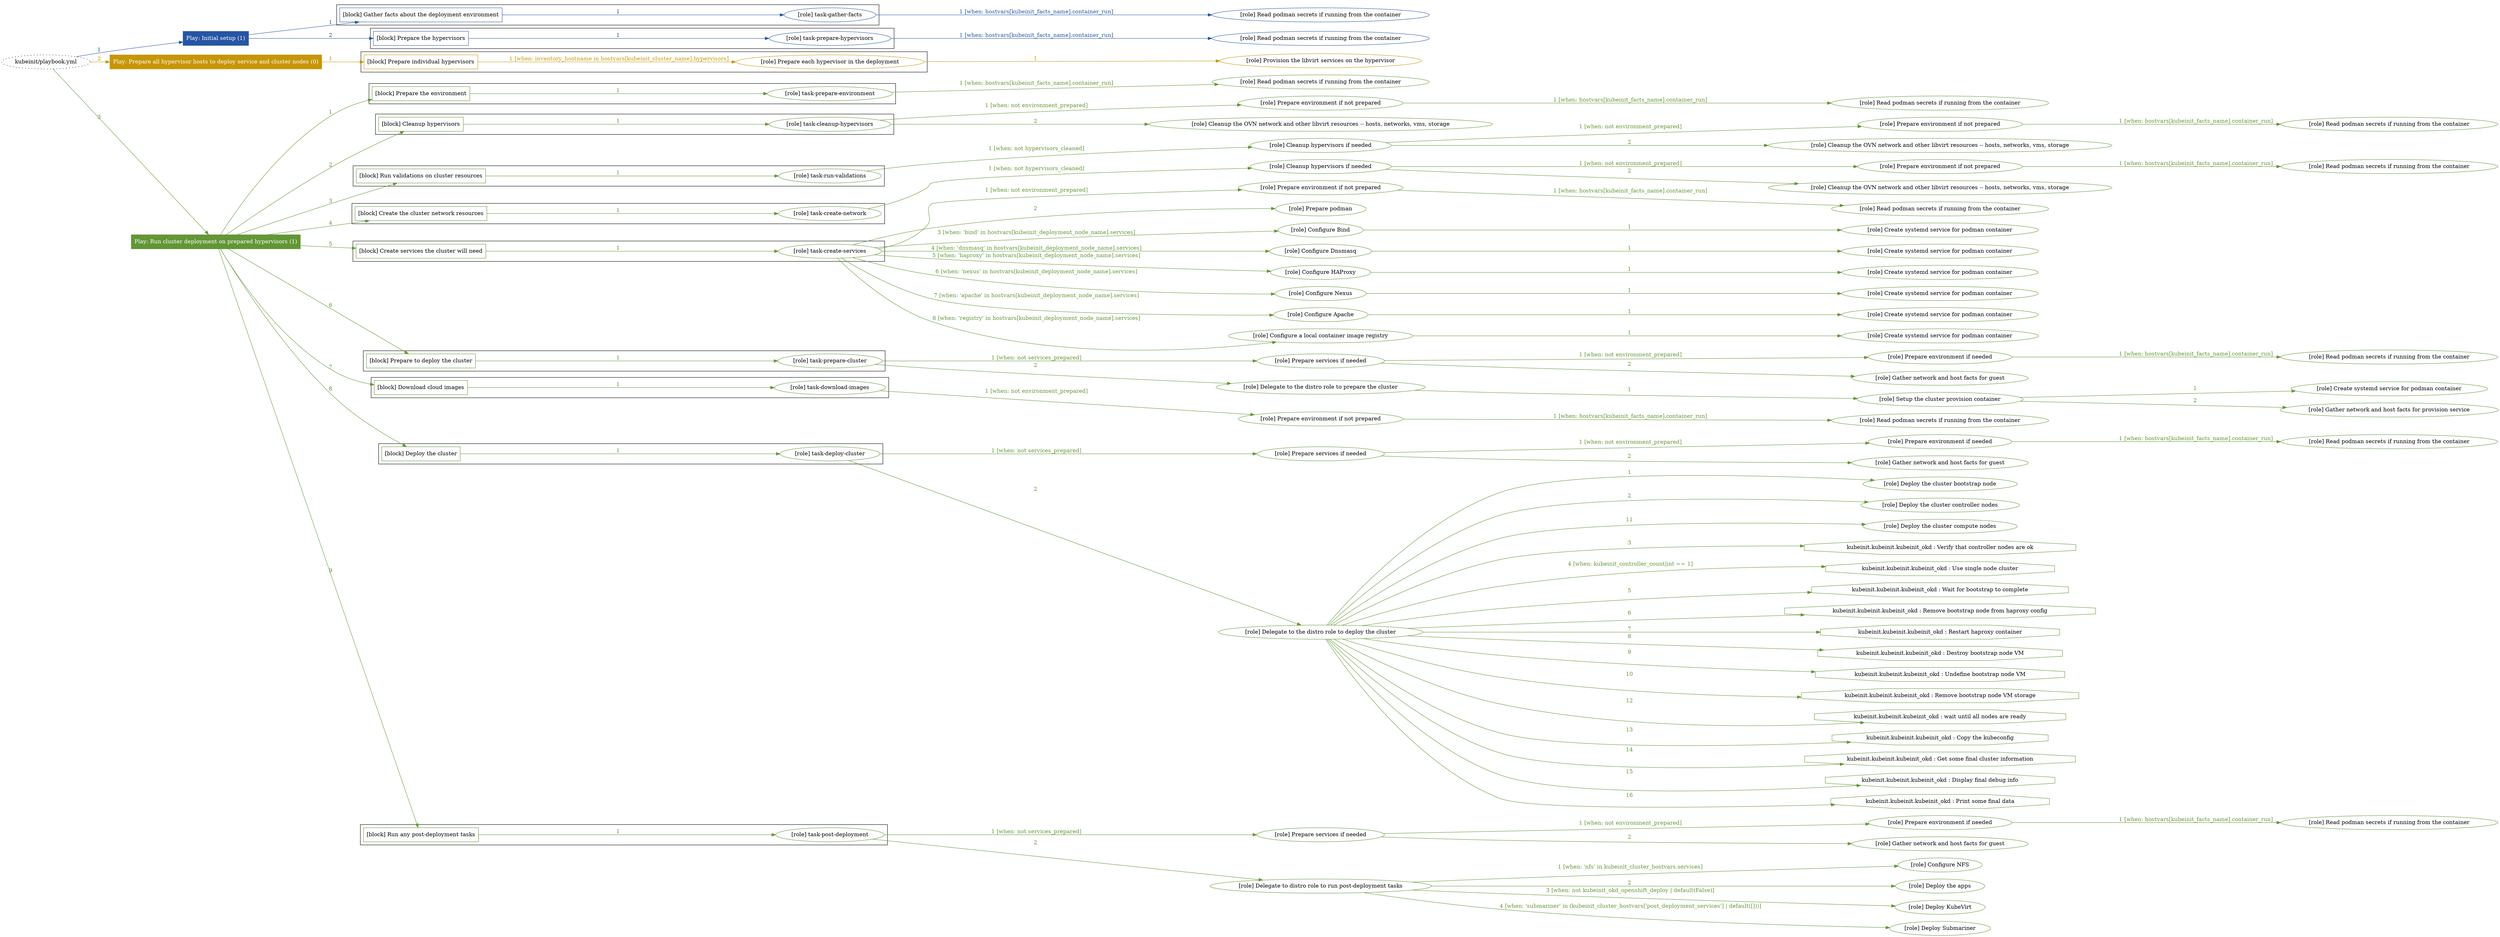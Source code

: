 digraph {
	graph [concentrate=true ordering=in rankdir=LR ratio=fill]
	edge [esep=5 sep=10]
	"kubeinit/playbook.yml" [id=root_node style=dotted]
	play_ddb8be1f [label="Play: Initial setup (1)" color="#2755a5" fontcolor="#ffffff" id=play_ddb8be1f shape=box style=filled tooltip=localhost]
	"kubeinit/playbook.yml" -> play_ddb8be1f [label="1 " color="#2755a5" fontcolor="#2755a5" id=edge_fea404cc labeltooltip="1 " tooltip="1 "]
	subgraph "Read podman secrets if running from the container" {
		role_553d82f7 [label="[role] Read podman secrets if running from the container" color="#2755a5" id=role_553d82f7 tooltip="Read podman secrets if running from the container"]
	}
	subgraph "task-gather-facts" {
		role_582f95cc [label="[role] task-gather-facts" color="#2755a5" id=role_582f95cc tooltip="task-gather-facts"]
		role_582f95cc -> role_553d82f7 [label="1 [when: hostvars[kubeinit_facts_name].container_run]" color="#2755a5" fontcolor="#2755a5" id=edge_91bc0bfe labeltooltip="1 [when: hostvars[kubeinit_facts_name].container_run]" tooltip="1 [when: hostvars[kubeinit_facts_name].container_run]"]
	}
	subgraph "Read podman secrets if running from the container" {
		role_ea0ee599 [label="[role] Read podman secrets if running from the container" color="#2755a5" id=role_ea0ee599 tooltip="Read podman secrets if running from the container"]
	}
	subgraph "task-prepare-hypervisors" {
		role_09a8fbe0 [label="[role] task-prepare-hypervisors" color="#2755a5" id=role_09a8fbe0 tooltip="task-prepare-hypervisors"]
		role_09a8fbe0 -> role_ea0ee599 [label="1 [when: hostvars[kubeinit_facts_name].container_run]" color="#2755a5" fontcolor="#2755a5" id=edge_d4698743 labeltooltip="1 [when: hostvars[kubeinit_facts_name].container_run]" tooltip="1 [when: hostvars[kubeinit_facts_name].container_run]"]
	}
	subgraph "Play: Initial setup (1)" {
		play_ddb8be1f -> block_5f5b8f95 [label=1 color="#2755a5" fontcolor="#2755a5" id=edge_3b910144 labeltooltip=1 tooltip=1]
		subgraph cluster_block_5f5b8f95 {
			block_5f5b8f95 [label="[block] Gather facts about the deployment environment" color="#2755a5" id=block_5f5b8f95 labeltooltip="Gather facts about the deployment environment" shape=box tooltip="Gather facts about the deployment environment"]
			block_5f5b8f95 -> role_582f95cc [label="1 " color="#2755a5" fontcolor="#2755a5" id=edge_59943a32 labeltooltip="1 " tooltip="1 "]
		}
		play_ddb8be1f -> block_43934f6a [label=2 color="#2755a5" fontcolor="#2755a5" id=edge_ffc8d86c labeltooltip=2 tooltip=2]
		subgraph cluster_block_43934f6a {
			block_43934f6a [label="[block] Prepare the hypervisors" color="#2755a5" id=block_43934f6a labeltooltip="Prepare the hypervisors" shape=box tooltip="Prepare the hypervisors"]
			block_43934f6a -> role_09a8fbe0 [label="1 " color="#2755a5" fontcolor="#2755a5" id=edge_653b1e70 labeltooltip="1 " tooltip="1 "]
		}
	}
	play_d0752df3 [label="Play: Prepare all hypervisor hosts to deploy service and cluster nodes (0)" color="#c69606" fontcolor="#ffffff" id=play_d0752df3 shape=box style=filled tooltip="Play: Prepare all hypervisor hosts to deploy service and cluster nodes (0)"]
	"kubeinit/playbook.yml" -> play_d0752df3 [label="2 " color="#c69606" fontcolor="#c69606" id=edge_05d0206f labeltooltip="2 " tooltip="2 "]
	subgraph "Provision the libvirt services on the hypervisor" {
		role_4933644e [label="[role] Provision the libvirt services on the hypervisor" color="#c69606" id=role_4933644e tooltip="Provision the libvirt services on the hypervisor"]
	}
	subgraph "Prepare each hypervisor in the deployment" {
		role_6b7134c5 [label="[role] Prepare each hypervisor in the deployment" color="#c69606" id=role_6b7134c5 tooltip="Prepare each hypervisor in the deployment"]
		role_6b7134c5 -> role_4933644e [label="1 " color="#c69606" fontcolor="#c69606" id=edge_8c61b9d5 labeltooltip="1 " tooltip="1 "]
	}
	subgraph "Play: Prepare all hypervisor hosts to deploy service and cluster nodes (0)" {
		play_d0752df3 -> block_77eb27ee [label=1 color="#c69606" fontcolor="#c69606" id=edge_07cfb653 labeltooltip=1 tooltip=1]
		subgraph cluster_block_77eb27ee {
			block_77eb27ee [label="[block] Prepare individual hypervisors" color="#c69606" id=block_77eb27ee labeltooltip="Prepare individual hypervisors" shape=box tooltip="Prepare individual hypervisors"]
			block_77eb27ee -> role_6b7134c5 [label="1 [when: inventory_hostname in hostvars[kubeinit_cluster_name].hypervisors]" color="#c69606" fontcolor="#c69606" id=edge_eef058aa labeltooltip="1 [when: inventory_hostname in hostvars[kubeinit_cluster_name].hypervisors]" tooltip="1 [when: inventory_hostname in hostvars[kubeinit_cluster_name].hypervisors]"]
		}
	}
	play_1b045eb1 [label="Play: Run cluster deployment on prepared hypervisors (1)" color="#629636" fontcolor="#ffffff" id=play_1b045eb1 shape=box style=filled tooltip=localhost]
	"kubeinit/playbook.yml" -> play_1b045eb1 [label="3 " color="#629636" fontcolor="#629636" id=edge_60e1d016 labeltooltip="3 " tooltip="3 "]
	subgraph "Read podman secrets if running from the container" {
		role_3d8c3f20 [label="[role] Read podman secrets if running from the container" color="#629636" id=role_3d8c3f20 tooltip="Read podman secrets if running from the container"]
	}
	subgraph "task-prepare-environment" {
		role_6d769688 [label="[role] task-prepare-environment" color="#629636" id=role_6d769688 tooltip="task-prepare-environment"]
		role_6d769688 -> role_3d8c3f20 [label="1 [when: hostvars[kubeinit_facts_name].container_run]" color="#629636" fontcolor="#629636" id=edge_697674db labeltooltip="1 [when: hostvars[kubeinit_facts_name].container_run]" tooltip="1 [when: hostvars[kubeinit_facts_name].container_run]"]
	}
	subgraph "Read podman secrets if running from the container" {
		role_b801c255 [label="[role] Read podman secrets if running from the container" color="#629636" id=role_b801c255 tooltip="Read podman secrets if running from the container"]
	}
	subgraph "Prepare environment if not prepared" {
		role_ba4ac249 [label="[role] Prepare environment if not prepared" color="#629636" id=role_ba4ac249 tooltip="Prepare environment if not prepared"]
		role_ba4ac249 -> role_b801c255 [label="1 [when: hostvars[kubeinit_facts_name].container_run]" color="#629636" fontcolor="#629636" id=edge_2f6a8298 labeltooltip="1 [when: hostvars[kubeinit_facts_name].container_run]" tooltip="1 [when: hostvars[kubeinit_facts_name].container_run]"]
	}
	subgraph "Cleanup the OVN network and other libvirt resources -- hosts, networks, vms, storage" {
		role_2861909d [label="[role] Cleanup the OVN network and other libvirt resources -- hosts, networks, vms, storage" color="#629636" id=role_2861909d tooltip="Cleanup the OVN network and other libvirt resources -- hosts, networks, vms, storage"]
	}
	subgraph "task-cleanup-hypervisors" {
		role_8b97c857 [label="[role] task-cleanup-hypervisors" color="#629636" id=role_8b97c857 tooltip="task-cleanup-hypervisors"]
		role_8b97c857 -> role_ba4ac249 [label="1 [when: not environment_prepared]" color="#629636" fontcolor="#629636" id=edge_d4677b97 labeltooltip="1 [when: not environment_prepared]" tooltip="1 [when: not environment_prepared]"]
		role_8b97c857 -> role_2861909d [label="2 " color="#629636" fontcolor="#629636" id=edge_c60a485c labeltooltip="2 " tooltip="2 "]
	}
	subgraph "Read podman secrets if running from the container" {
		role_d1b270ef [label="[role] Read podman secrets if running from the container" color="#629636" id=role_d1b270ef tooltip="Read podman secrets if running from the container"]
	}
	subgraph "Prepare environment if not prepared" {
		role_7bc3a910 [label="[role] Prepare environment if not prepared" color="#629636" id=role_7bc3a910 tooltip="Prepare environment if not prepared"]
		role_7bc3a910 -> role_d1b270ef [label="1 [when: hostvars[kubeinit_facts_name].container_run]" color="#629636" fontcolor="#629636" id=edge_e40dd8ee labeltooltip="1 [when: hostvars[kubeinit_facts_name].container_run]" tooltip="1 [when: hostvars[kubeinit_facts_name].container_run]"]
	}
	subgraph "Cleanup the OVN network and other libvirt resources -- hosts, networks, vms, storage" {
		role_0123546c [label="[role] Cleanup the OVN network and other libvirt resources -- hosts, networks, vms, storage" color="#629636" id=role_0123546c tooltip="Cleanup the OVN network and other libvirt resources -- hosts, networks, vms, storage"]
	}
	subgraph "Cleanup hypervisors if needed" {
		role_4c4415d1 [label="[role] Cleanup hypervisors if needed" color="#629636" id=role_4c4415d1 tooltip="Cleanup hypervisors if needed"]
		role_4c4415d1 -> role_7bc3a910 [label="1 [when: not environment_prepared]" color="#629636" fontcolor="#629636" id=edge_038fe8b4 labeltooltip="1 [when: not environment_prepared]" tooltip="1 [when: not environment_prepared]"]
		role_4c4415d1 -> role_0123546c [label="2 " color="#629636" fontcolor="#629636" id=edge_2b26ce04 labeltooltip="2 " tooltip="2 "]
	}
	subgraph "task-run-validations" {
		role_02851c6e [label="[role] task-run-validations" color="#629636" id=role_02851c6e tooltip="task-run-validations"]
		role_02851c6e -> role_4c4415d1 [label="1 [when: not hypervisors_cleaned]" color="#629636" fontcolor="#629636" id=edge_f1572d2f labeltooltip="1 [when: not hypervisors_cleaned]" tooltip="1 [when: not hypervisors_cleaned]"]
	}
	subgraph "Read podman secrets if running from the container" {
		role_05a331d7 [label="[role] Read podman secrets if running from the container" color="#629636" id=role_05a331d7 tooltip="Read podman secrets if running from the container"]
	}
	subgraph "Prepare environment if not prepared" {
		role_c1ac9c98 [label="[role] Prepare environment if not prepared" color="#629636" id=role_c1ac9c98 tooltip="Prepare environment if not prepared"]
		role_c1ac9c98 -> role_05a331d7 [label="1 [when: hostvars[kubeinit_facts_name].container_run]" color="#629636" fontcolor="#629636" id=edge_11373347 labeltooltip="1 [when: hostvars[kubeinit_facts_name].container_run]" tooltip="1 [when: hostvars[kubeinit_facts_name].container_run]"]
	}
	subgraph "Cleanup the OVN network and other libvirt resources -- hosts, networks, vms, storage" {
		role_e009f896 [label="[role] Cleanup the OVN network and other libvirt resources -- hosts, networks, vms, storage" color="#629636" id=role_e009f896 tooltip="Cleanup the OVN network and other libvirt resources -- hosts, networks, vms, storage"]
	}
	subgraph "Cleanup hypervisors if needed" {
		role_5b5c0423 [label="[role] Cleanup hypervisors if needed" color="#629636" id=role_5b5c0423 tooltip="Cleanup hypervisors if needed"]
		role_5b5c0423 -> role_c1ac9c98 [label="1 [when: not environment_prepared]" color="#629636" fontcolor="#629636" id=edge_d363dd1e labeltooltip="1 [when: not environment_prepared]" tooltip="1 [when: not environment_prepared]"]
		role_5b5c0423 -> role_e009f896 [label="2 " color="#629636" fontcolor="#629636" id=edge_48e7ba33 labeltooltip="2 " tooltip="2 "]
	}
	subgraph "task-create-network" {
		role_69021e06 [label="[role] task-create-network" color="#629636" id=role_69021e06 tooltip="task-create-network"]
		role_69021e06 -> role_5b5c0423 [label="1 [when: not hypervisors_cleaned]" color="#629636" fontcolor="#629636" id=edge_74c01828 labeltooltip="1 [when: not hypervisors_cleaned]" tooltip="1 [when: not hypervisors_cleaned]"]
	}
	subgraph "Read podman secrets if running from the container" {
		role_077a302c [label="[role] Read podman secrets if running from the container" color="#629636" id=role_077a302c tooltip="Read podman secrets if running from the container"]
	}
	subgraph "Prepare environment if not prepared" {
		role_a143c6f5 [label="[role] Prepare environment if not prepared" color="#629636" id=role_a143c6f5 tooltip="Prepare environment if not prepared"]
		role_a143c6f5 -> role_077a302c [label="1 [when: hostvars[kubeinit_facts_name].container_run]" color="#629636" fontcolor="#629636" id=edge_efe7dfbe labeltooltip="1 [when: hostvars[kubeinit_facts_name].container_run]" tooltip="1 [when: hostvars[kubeinit_facts_name].container_run]"]
	}
	subgraph "Prepare podman" {
		role_e06e477b [label="[role] Prepare podman" color="#629636" id=role_e06e477b tooltip="Prepare podman"]
	}
	subgraph "Create systemd service for podman container" {
		role_5690128c [label="[role] Create systemd service for podman container" color="#629636" id=role_5690128c tooltip="Create systemd service for podman container"]
	}
	subgraph "Configure Bind" {
		role_34d2738e [label="[role] Configure Bind" color="#629636" id=role_34d2738e tooltip="Configure Bind"]
		role_34d2738e -> role_5690128c [label="1 " color="#629636" fontcolor="#629636" id=edge_cd8163b0 labeltooltip="1 " tooltip="1 "]
	}
	subgraph "Create systemd service for podman container" {
		role_9fbea31c [label="[role] Create systemd service for podman container" color="#629636" id=role_9fbea31c tooltip="Create systemd service for podman container"]
	}
	subgraph "Configure Dnsmasq" {
		role_1a24d271 [label="[role] Configure Dnsmasq" color="#629636" id=role_1a24d271 tooltip="Configure Dnsmasq"]
		role_1a24d271 -> role_9fbea31c [label="1 " color="#629636" fontcolor="#629636" id=edge_1345f6a8 labeltooltip="1 " tooltip="1 "]
	}
	subgraph "Create systemd service for podman container" {
		role_cfd27434 [label="[role] Create systemd service for podman container" color="#629636" id=role_cfd27434 tooltip="Create systemd service for podman container"]
	}
	subgraph "Configure HAProxy" {
		role_89735a4c [label="[role] Configure HAProxy" color="#629636" id=role_89735a4c tooltip="Configure HAProxy"]
		role_89735a4c -> role_cfd27434 [label="1 " color="#629636" fontcolor="#629636" id=edge_537ced6c labeltooltip="1 " tooltip="1 "]
	}
	subgraph "Create systemd service for podman container" {
		role_7338f79c [label="[role] Create systemd service for podman container" color="#629636" id=role_7338f79c tooltip="Create systemd service for podman container"]
	}
	subgraph "Configure Nexus" {
		role_4ae2ed36 [label="[role] Configure Nexus" color="#629636" id=role_4ae2ed36 tooltip="Configure Nexus"]
		role_4ae2ed36 -> role_7338f79c [label="1 " color="#629636" fontcolor="#629636" id=edge_67deb667 labeltooltip="1 " tooltip="1 "]
	}
	subgraph "Create systemd service for podman container" {
		role_f56371b3 [label="[role] Create systemd service for podman container" color="#629636" id=role_f56371b3 tooltip="Create systemd service for podman container"]
	}
	subgraph "Configure Apache" {
		role_bb06b26c [label="[role] Configure Apache" color="#629636" id=role_bb06b26c tooltip="Configure Apache"]
		role_bb06b26c -> role_f56371b3 [label="1 " color="#629636" fontcolor="#629636" id=edge_60032d66 labeltooltip="1 " tooltip="1 "]
	}
	subgraph "Create systemd service for podman container" {
		role_ab2c4173 [label="[role] Create systemd service for podman container" color="#629636" id=role_ab2c4173 tooltip="Create systemd service for podman container"]
	}
	subgraph "Configure a local container image registry" {
		role_37686285 [label="[role] Configure a local container image registry" color="#629636" id=role_37686285 tooltip="Configure a local container image registry"]
		role_37686285 -> role_ab2c4173 [label="1 " color="#629636" fontcolor="#629636" id=edge_f201b9cd labeltooltip="1 " tooltip="1 "]
	}
	subgraph "task-create-services" {
		role_561f1a0d [label="[role] task-create-services" color="#629636" id=role_561f1a0d tooltip="task-create-services"]
		role_561f1a0d -> role_a143c6f5 [label="1 [when: not environment_prepared]" color="#629636" fontcolor="#629636" id=edge_eaf62034 labeltooltip="1 [when: not environment_prepared]" tooltip="1 [when: not environment_prepared]"]
		role_561f1a0d -> role_e06e477b [label="2 " color="#629636" fontcolor="#629636" id=edge_324d346e labeltooltip="2 " tooltip="2 "]
		role_561f1a0d -> role_34d2738e [label="3 [when: 'bind' in hostvars[kubeinit_deployment_node_name].services]" color="#629636" fontcolor="#629636" id=edge_8cf2ab19 labeltooltip="3 [when: 'bind' in hostvars[kubeinit_deployment_node_name].services]" tooltip="3 [when: 'bind' in hostvars[kubeinit_deployment_node_name].services]"]
		role_561f1a0d -> role_1a24d271 [label="4 [when: 'dnsmasq' in hostvars[kubeinit_deployment_node_name].services]" color="#629636" fontcolor="#629636" id=edge_6cb93e06 labeltooltip="4 [when: 'dnsmasq' in hostvars[kubeinit_deployment_node_name].services]" tooltip="4 [when: 'dnsmasq' in hostvars[kubeinit_deployment_node_name].services]"]
		role_561f1a0d -> role_89735a4c [label="5 [when: 'haproxy' in hostvars[kubeinit_deployment_node_name].services]" color="#629636" fontcolor="#629636" id=edge_74105015 labeltooltip="5 [when: 'haproxy' in hostvars[kubeinit_deployment_node_name].services]" tooltip="5 [when: 'haproxy' in hostvars[kubeinit_deployment_node_name].services]"]
		role_561f1a0d -> role_4ae2ed36 [label="6 [when: 'nexus' in hostvars[kubeinit_deployment_node_name].services]" color="#629636" fontcolor="#629636" id=edge_efc2143a labeltooltip="6 [when: 'nexus' in hostvars[kubeinit_deployment_node_name].services]" tooltip="6 [when: 'nexus' in hostvars[kubeinit_deployment_node_name].services]"]
		role_561f1a0d -> role_bb06b26c [label="7 [when: 'apache' in hostvars[kubeinit_deployment_node_name].services]" color="#629636" fontcolor="#629636" id=edge_01a45796 labeltooltip="7 [when: 'apache' in hostvars[kubeinit_deployment_node_name].services]" tooltip="7 [when: 'apache' in hostvars[kubeinit_deployment_node_name].services]"]
		role_561f1a0d -> role_37686285 [label="8 [when: 'registry' in hostvars[kubeinit_deployment_node_name].services]" color="#629636" fontcolor="#629636" id=edge_37916c7b labeltooltip="8 [when: 'registry' in hostvars[kubeinit_deployment_node_name].services]" tooltip="8 [when: 'registry' in hostvars[kubeinit_deployment_node_name].services]"]
	}
	subgraph "Read podman secrets if running from the container" {
		role_cfdf6c79 [label="[role] Read podman secrets if running from the container" color="#629636" id=role_cfdf6c79 tooltip="Read podman secrets if running from the container"]
	}
	subgraph "Prepare environment if needed" {
		role_be993f57 [label="[role] Prepare environment if needed" color="#629636" id=role_be993f57 tooltip="Prepare environment if needed"]
		role_be993f57 -> role_cfdf6c79 [label="1 [when: hostvars[kubeinit_facts_name].container_run]" color="#629636" fontcolor="#629636" id=edge_d441ef19 labeltooltip="1 [when: hostvars[kubeinit_facts_name].container_run]" tooltip="1 [when: hostvars[kubeinit_facts_name].container_run]"]
	}
	subgraph "Gather network and host facts for guest" {
		role_11aa0c2d [label="[role] Gather network and host facts for guest" color="#629636" id=role_11aa0c2d tooltip="Gather network and host facts for guest"]
	}
	subgraph "Prepare services if needed" {
		role_af84355e [label="[role] Prepare services if needed" color="#629636" id=role_af84355e tooltip="Prepare services if needed"]
		role_af84355e -> role_be993f57 [label="1 [when: not environment_prepared]" color="#629636" fontcolor="#629636" id=edge_eaa5fc1c labeltooltip="1 [when: not environment_prepared]" tooltip="1 [when: not environment_prepared]"]
		role_af84355e -> role_11aa0c2d [label="2 " color="#629636" fontcolor="#629636" id=edge_8e9789f5 labeltooltip="2 " tooltip="2 "]
	}
	subgraph "Create systemd service for podman container" {
		role_e5d2fd20 [label="[role] Create systemd service for podman container" color="#629636" id=role_e5d2fd20 tooltip="Create systemd service for podman container"]
	}
	subgraph "Gather network and host facts for provision service" {
		role_0fcf7f78 [label="[role] Gather network and host facts for provision service" color="#629636" id=role_0fcf7f78 tooltip="Gather network and host facts for provision service"]
	}
	subgraph "Setup the cluster provision container" {
		role_c957ffa2 [label="[role] Setup the cluster provision container" color="#629636" id=role_c957ffa2 tooltip="Setup the cluster provision container"]
		role_c957ffa2 -> role_e5d2fd20 [label="1 " color="#629636" fontcolor="#629636" id=edge_71878987 labeltooltip="1 " tooltip="1 "]
		role_c957ffa2 -> role_0fcf7f78 [label="2 " color="#629636" fontcolor="#629636" id=edge_1d4f89ad labeltooltip="2 " tooltip="2 "]
	}
	subgraph "Delegate to the distro role to prepare the cluster" {
		role_265f8ef1 [label="[role] Delegate to the distro role to prepare the cluster" color="#629636" id=role_265f8ef1 tooltip="Delegate to the distro role to prepare the cluster"]
		role_265f8ef1 -> role_c957ffa2 [label="1 " color="#629636" fontcolor="#629636" id=edge_4a6bc873 labeltooltip="1 " tooltip="1 "]
	}
	subgraph "task-prepare-cluster" {
		role_6a0e5718 [label="[role] task-prepare-cluster" color="#629636" id=role_6a0e5718 tooltip="task-prepare-cluster"]
		role_6a0e5718 -> role_af84355e [label="1 [when: not services_prepared]" color="#629636" fontcolor="#629636" id=edge_0dc3103f labeltooltip="1 [when: not services_prepared]" tooltip="1 [when: not services_prepared]"]
		role_6a0e5718 -> role_265f8ef1 [label="2 " color="#629636" fontcolor="#629636" id=edge_b664fd50 labeltooltip="2 " tooltip="2 "]
	}
	subgraph "Read podman secrets if running from the container" {
		role_37c1f7a9 [label="[role] Read podman secrets if running from the container" color="#629636" id=role_37c1f7a9 tooltip="Read podman secrets if running from the container"]
	}
	subgraph "Prepare environment if not prepared" {
		role_41069f67 [label="[role] Prepare environment if not prepared" color="#629636" id=role_41069f67 tooltip="Prepare environment if not prepared"]
		role_41069f67 -> role_37c1f7a9 [label="1 [when: hostvars[kubeinit_facts_name].container_run]" color="#629636" fontcolor="#629636" id=edge_28126bde labeltooltip="1 [when: hostvars[kubeinit_facts_name].container_run]" tooltip="1 [when: hostvars[kubeinit_facts_name].container_run]"]
	}
	subgraph "task-download-images" {
		role_b02db016 [label="[role] task-download-images" color="#629636" id=role_b02db016 tooltip="task-download-images"]
		role_b02db016 -> role_41069f67 [label="1 [when: not environment_prepared]" color="#629636" fontcolor="#629636" id=edge_6a53daec labeltooltip="1 [when: not environment_prepared]" tooltip="1 [when: not environment_prepared]"]
	}
	subgraph "Read podman secrets if running from the container" {
		role_b994c961 [label="[role] Read podman secrets if running from the container" color="#629636" id=role_b994c961 tooltip="Read podman secrets if running from the container"]
	}
	subgraph "Prepare environment if needed" {
		role_eb55f3bd [label="[role] Prepare environment if needed" color="#629636" id=role_eb55f3bd tooltip="Prepare environment if needed"]
		role_eb55f3bd -> role_b994c961 [label="1 [when: hostvars[kubeinit_facts_name].container_run]" color="#629636" fontcolor="#629636" id=edge_4defcafd labeltooltip="1 [when: hostvars[kubeinit_facts_name].container_run]" tooltip="1 [when: hostvars[kubeinit_facts_name].container_run]"]
	}
	subgraph "Gather network and host facts for guest" {
		role_09b65b2e [label="[role] Gather network and host facts for guest" color="#629636" id=role_09b65b2e tooltip="Gather network and host facts for guest"]
	}
	subgraph "Prepare services if needed" {
		role_cceb4c0e [label="[role] Prepare services if needed" color="#629636" id=role_cceb4c0e tooltip="Prepare services if needed"]
		role_cceb4c0e -> role_eb55f3bd [label="1 [when: not environment_prepared]" color="#629636" fontcolor="#629636" id=edge_3d7251dc labeltooltip="1 [when: not environment_prepared]" tooltip="1 [when: not environment_prepared]"]
		role_cceb4c0e -> role_09b65b2e [label="2 " color="#629636" fontcolor="#629636" id=edge_8152b5f9 labeltooltip="2 " tooltip="2 "]
	}
	subgraph "Deploy the cluster bootstrap node" {
		role_484111d5 [label="[role] Deploy the cluster bootstrap node" color="#629636" id=role_484111d5 tooltip="Deploy the cluster bootstrap node"]
	}
	subgraph "Deploy the cluster controller nodes" {
		role_c0394a9c [label="[role] Deploy the cluster controller nodes" color="#629636" id=role_c0394a9c tooltip="Deploy the cluster controller nodes"]
	}
	subgraph "Deploy the cluster compute nodes" {
		role_609214de [label="[role] Deploy the cluster compute nodes" color="#629636" id=role_609214de tooltip="Deploy the cluster compute nodes"]
	}
	subgraph "Delegate to the distro role to deploy the cluster" {
		role_54d8ef37 [label="[role] Delegate to the distro role to deploy the cluster" color="#629636" id=role_54d8ef37 tooltip="Delegate to the distro role to deploy the cluster"]
		role_54d8ef37 -> role_484111d5 [label="1 " color="#629636" fontcolor="#629636" id=edge_e22b02cb labeltooltip="1 " tooltip="1 "]
		role_54d8ef37 -> role_c0394a9c [label="2 " color="#629636" fontcolor="#629636" id=edge_256785db labeltooltip="2 " tooltip="2 "]
		task_6772eb3a [label="kubeinit.kubeinit.kubeinit_okd : Verify that controller nodes are ok" color="#629636" id=task_6772eb3a shape=octagon tooltip="kubeinit.kubeinit.kubeinit_okd : Verify that controller nodes are ok"]
		role_54d8ef37 -> task_6772eb3a [label="3 " color="#629636" fontcolor="#629636" id=edge_30c54414 labeltooltip="3 " tooltip="3 "]
		task_a6862614 [label="kubeinit.kubeinit.kubeinit_okd : Use single node cluster" color="#629636" id=task_a6862614 shape=octagon tooltip="kubeinit.kubeinit.kubeinit_okd : Use single node cluster"]
		role_54d8ef37 -> task_a6862614 [label="4 [when: kubeinit_controller_count|int == 1]" color="#629636" fontcolor="#629636" id=edge_ffb8d04b labeltooltip="4 [when: kubeinit_controller_count|int == 1]" tooltip="4 [when: kubeinit_controller_count|int == 1]"]
		task_49212f0d [label="kubeinit.kubeinit.kubeinit_okd : Wait for bootstrap to complete" color="#629636" id=task_49212f0d shape=octagon tooltip="kubeinit.kubeinit.kubeinit_okd : Wait for bootstrap to complete"]
		role_54d8ef37 -> task_49212f0d [label="5 " color="#629636" fontcolor="#629636" id=edge_16164823 labeltooltip="5 " tooltip="5 "]
		task_73f5b4a6 [label="kubeinit.kubeinit.kubeinit_okd : Remove bootstrap node from haproxy config" color="#629636" id=task_73f5b4a6 shape=octagon tooltip="kubeinit.kubeinit.kubeinit_okd : Remove bootstrap node from haproxy config"]
		role_54d8ef37 -> task_73f5b4a6 [label="6 " color="#629636" fontcolor="#629636" id=edge_5b672cc7 labeltooltip="6 " tooltip="6 "]
		task_8e1edbdf [label="kubeinit.kubeinit.kubeinit_okd : Restart haproxy container" color="#629636" id=task_8e1edbdf shape=octagon tooltip="kubeinit.kubeinit.kubeinit_okd : Restart haproxy container"]
		role_54d8ef37 -> task_8e1edbdf [label="7 " color="#629636" fontcolor="#629636" id=edge_3699a9ba labeltooltip="7 " tooltip="7 "]
		task_ce55a844 [label="kubeinit.kubeinit.kubeinit_okd : Destroy bootstrap node VM" color="#629636" id=task_ce55a844 shape=octagon tooltip="kubeinit.kubeinit.kubeinit_okd : Destroy bootstrap node VM"]
		role_54d8ef37 -> task_ce55a844 [label="8 " color="#629636" fontcolor="#629636" id=edge_c93033e2 labeltooltip="8 " tooltip="8 "]
		task_5aa4f935 [label="kubeinit.kubeinit.kubeinit_okd : Undefine bootstrap node VM" color="#629636" id=task_5aa4f935 shape=octagon tooltip="kubeinit.kubeinit.kubeinit_okd : Undefine bootstrap node VM"]
		role_54d8ef37 -> task_5aa4f935 [label="9 " color="#629636" fontcolor="#629636" id=edge_412b2e16 labeltooltip="9 " tooltip="9 "]
		task_b001058f [label="kubeinit.kubeinit.kubeinit_okd : Remove bootstrap node VM storage" color="#629636" id=task_b001058f shape=octagon tooltip="kubeinit.kubeinit.kubeinit_okd : Remove bootstrap node VM storage"]
		role_54d8ef37 -> task_b001058f [label="10 " color="#629636" fontcolor="#629636" id=edge_aa04dcd1 labeltooltip="10 " tooltip="10 "]
		role_54d8ef37 -> role_609214de [label="11 " color="#629636" fontcolor="#629636" id=edge_db68198e labeltooltip="11 " tooltip="11 "]
		task_d9671689 [label="kubeinit.kubeinit.kubeinit_okd : wait until all nodes are ready" color="#629636" id=task_d9671689 shape=octagon tooltip="kubeinit.kubeinit.kubeinit_okd : wait until all nodes are ready"]
		role_54d8ef37 -> task_d9671689 [label="12 " color="#629636" fontcolor="#629636" id=edge_65b3d130 labeltooltip="12 " tooltip="12 "]
		task_f1ef9065 [label="kubeinit.kubeinit.kubeinit_okd : Copy the kubeconfig" color="#629636" id=task_f1ef9065 shape=octagon tooltip="kubeinit.kubeinit.kubeinit_okd : Copy the kubeconfig"]
		role_54d8ef37 -> task_f1ef9065 [label="13 " color="#629636" fontcolor="#629636" id=edge_2134022d labeltooltip="13 " tooltip="13 "]
		task_e165e253 [label="kubeinit.kubeinit.kubeinit_okd : Get some final cluster information" color="#629636" id=task_e165e253 shape=octagon tooltip="kubeinit.kubeinit.kubeinit_okd : Get some final cluster information"]
		role_54d8ef37 -> task_e165e253 [label="14 " color="#629636" fontcolor="#629636" id=edge_72d84adb labeltooltip="14 " tooltip="14 "]
		task_4cb1ff90 [label="kubeinit.kubeinit.kubeinit_okd : Display final debug info" color="#629636" id=task_4cb1ff90 shape=octagon tooltip="kubeinit.kubeinit.kubeinit_okd : Display final debug info"]
		role_54d8ef37 -> task_4cb1ff90 [label="15 " color="#629636" fontcolor="#629636" id=edge_25bcd8a7 labeltooltip="15 " tooltip="15 "]
		task_a5a12325 [label="kubeinit.kubeinit.kubeinit_okd : Print some final data" color="#629636" id=task_a5a12325 shape=octagon tooltip="kubeinit.kubeinit.kubeinit_okd : Print some final data"]
		role_54d8ef37 -> task_a5a12325 [label="16 " color="#629636" fontcolor="#629636" id=edge_3794268a labeltooltip="16 " tooltip="16 "]
	}
	subgraph "task-deploy-cluster" {
		role_0685cc5f [label="[role] task-deploy-cluster" color="#629636" id=role_0685cc5f tooltip="task-deploy-cluster"]
		role_0685cc5f -> role_cceb4c0e [label="1 [when: not services_prepared]" color="#629636" fontcolor="#629636" id=edge_5e1dfac2 labeltooltip="1 [when: not services_prepared]" tooltip="1 [when: not services_prepared]"]
		role_0685cc5f -> role_54d8ef37 [label="2 " color="#629636" fontcolor="#629636" id=edge_445ea4ba labeltooltip="2 " tooltip="2 "]
	}
	subgraph "Read podman secrets if running from the container" {
		role_d5257c39 [label="[role] Read podman secrets if running from the container" color="#629636" id=role_d5257c39 tooltip="Read podman secrets if running from the container"]
	}
	subgraph "Prepare environment if needed" {
		role_c5da7f33 [label="[role] Prepare environment if needed" color="#629636" id=role_c5da7f33 tooltip="Prepare environment if needed"]
		role_c5da7f33 -> role_d5257c39 [label="1 [when: hostvars[kubeinit_facts_name].container_run]" color="#629636" fontcolor="#629636" id=edge_ddc3a915 labeltooltip="1 [when: hostvars[kubeinit_facts_name].container_run]" tooltip="1 [when: hostvars[kubeinit_facts_name].container_run]"]
	}
	subgraph "Gather network and host facts for guest" {
		role_20eb3dbf [label="[role] Gather network and host facts for guest" color="#629636" id=role_20eb3dbf tooltip="Gather network and host facts for guest"]
	}
	subgraph "Prepare services if needed" {
		role_cae10dee [label="[role] Prepare services if needed" color="#629636" id=role_cae10dee tooltip="Prepare services if needed"]
		role_cae10dee -> role_c5da7f33 [label="1 [when: not environment_prepared]" color="#629636" fontcolor="#629636" id=edge_0c13b023 labeltooltip="1 [when: not environment_prepared]" tooltip="1 [when: not environment_prepared]"]
		role_cae10dee -> role_20eb3dbf [label="2 " color="#629636" fontcolor="#629636" id=edge_ecce898b labeltooltip="2 " tooltip="2 "]
	}
	subgraph "Configure NFS" {
		role_dd9f252c [label="[role] Configure NFS" color="#629636" id=role_dd9f252c tooltip="Configure NFS"]
	}
	subgraph "Deploy the apps" {
		role_1009907d [label="[role] Deploy the apps" color="#629636" id=role_1009907d tooltip="Deploy the apps"]
	}
	subgraph "Deploy KubeVirt" {
		role_6d6dd827 [label="[role] Deploy KubeVirt" color="#629636" id=role_6d6dd827 tooltip="Deploy KubeVirt"]
	}
	subgraph "Deploy Submariner" {
		role_7400ca9f [label="[role] Deploy Submariner" color="#629636" id=role_7400ca9f tooltip="Deploy Submariner"]
	}
	subgraph "Delegate to distro role to run post-deployment tasks" {
		role_e358cfc1 [label="[role] Delegate to distro role to run post-deployment tasks" color="#629636" id=role_e358cfc1 tooltip="Delegate to distro role to run post-deployment tasks"]
		role_e358cfc1 -> role_dd9f252c [label="1 [when: 'nfs' in kubeinit_cluster_hostvars.services]" color="#629636" fontcolor="#629636" id=edge_4ad7caad labeltooltip="1 [when: 'nfs' in kubeinit_cluster_hostvars.services]" tooltip="1 [when: 'nfs' in kubeinit_cluster_hostvars.services]"]
		role_e358cfc1 -> role_1009907d [label="2 " color="#629636" fontcolor="#629636" id=edge_2b4f950a labeltooltip="2 " tooltip="2 "]
		role_e358cfc1 -> role_6d6dd827 [label="3 [when: not kubeinit_okd_openshift_deploy | default(False)]" color="#629636" fontcolor="#629636" id=edge_75cc4ab2 labeltooltip="3 [when: not kubeinit_okd_openshift_deploy | default(False)]" tooltip="3 [when: not kubeinit_okd_openshift_deploy | default(False)]"]
		role_e358cfc1 -> role_7400ca9f [label="4 [when: 'submariner' in (kubeinit_cluster_hostvars['post_deployment_services'] | default([]))]" color="#629636" fontcolor="#629636" id=edge_513207be labeltooltip="4 [when: 'submariner' in (kubeinit_cluster_hostvars['post_deployment_services'] | default([]))]" tooltip="4 [when: 'submariner' in (kubeinit_cluster_hostvars['post_deployment_services'] | default([]))]"]
	}
	subgraph "task-post-deployment" {
		role_3ca2de1b [label="[role] task-post-deployment" color="#629636" id=role_3ca2de1b tooltip="task-post-deployment"]
		role_3ca2de1b -> role_cae10dee [label="1 [when: not services_prepared]" color="#629636" fontcolor="#629636" id=edge_76439b63 labeltooltip="1 [when: not services_prepared]" tooltip="1 [when: not services_prepared]"]
		role_3ca2de1b -> role_e358cfc1 [label="2 " color="#629636" fontcolor="#629636" id=edge_605cf2fa labeltooltip="2 " tooltip="2 "]
	}
	subgraph "Play: Run cluster deployment on prepared hypervisors (1)" {
		play_1b045eb1 -> block_a538d654 [label=1 color="#629636" fontcolor="#629636" id=edge_1dd2e207 labeltooltip=1 tooltip=1]
		subgraph cluster_block_a538d654 {
			block_a538d654 [label="[block] Prepare the environment" color="#629636" id=block_a538d654 labeltooltip="Prepare the environment" shape=box tooltip="Prepare the environment"]
			block_a538d654 -> role_6d769688 [label="1 " color="#629636" fontcolor="#629636" id=edge_5c8fcc48 labeltooltip="1 " tooltip="1 "]
		}
		play_1b045eb1 -> block_c0730eba [label=2 color="#629636" fontcolor="#629636" id=edge_1f98526e labeltooltip=2 tooltip=2]
		subgraph cluster_block_c0730eba {
			block_c0730eba [label="[block] Cleanup hypervisors" color="#629636" id=block_c0730eba labeltooltip="Cleanup hypervisors" shape=box tooltip="Cleanup hypervisors"]
			block_c0730eba -> role_8b97c857 [label="1 " color="#629636" fontcolor="#629636" id=edge_c8db11b8 labeltooltip="1 " tooltip="1 "]
		}
		play_1b045eb1 -> block_0dce275d [label=3 color="#629636" fontcolor="#629636" id=edge_dfd0f7e7 labeltooltip=3 tooltip=3]
		subgraph cluster_block_0dce275d {
			block_0dce275d [label="[block] Run validations on cluster resources" color="#629636" id=block_0dce275d labeltooltip="Run validations on cluster resources" shape=box tooltip="Run validations on cluster resources"]
			block_0dce275d -> role_02851c6e [label="1 " color="#629636" fontcolor="#629636" id=edge_4a7d3c30 labeltooltip="1 " tooltip="1 "]
		}
		play_1b045eb1 -> block_206dec13 [label=4 color="#629636" fontcolor="#629636" id=edge_3793e69a labeltooltip=4 tooltip=4]
		subgraph cluster_block_206dec13 {
			block_206dec13 [label="[block] Create the cluster network resources" color="#629636" id=block_206dec13 labeltooltip="Create the cluster network resources" shape=box tooltip="Create the cluster network resources"]
			block_206dec13 -> role_69021e06 [label="1 " color="#629636" fontcolor="#629636" id=edge_584955c0 labeltooltip="1 " tooltip="1 "]
		}
		play_1b045eb1 -> block_7c7bb981 [label=5 color="#629636" fontcolor="#629636" id=edge_b754314c labeltooltip=5 tooltip=5]
		subgraph cluster_block_7c7bb981 {
			block_7c7bb981 [label="[block] Create services the cluster will need" color="#629636" id=block_7c7bb981 labeltooltip="Create services the cluster will need" shape=box tooltip="Create services the cluster will need"]
			block_7c7bb981 -> role_561f1a0d [label="1 " color="#629636" fontcolor="#629636" id=edge_e467b490 labeltooltip="1 " tooltip="1 "]
		}
		play_1b045eb1 -> block_91e95804 [label=6 color="#629636" fontcolor="#629636" id=edge_1dc9b302 labeltooltip=6 tooltip=6]
		subgraph cluster_block_91e95804 {
			block_91e95804 [label="[block] Prepare to deploy the cluster" color="#629636" id=block_91e95804 labeltooltip="Prepare to deploy the cluster" shape=box tooltip="Prepare to deploy the cluster"]
			block_91e95804 -> role_6a0e5718 [label="1 " color="#629636" fontcolor="#629636" id=edge_b25df29d labeltooltip="1 " tooltip="1 "]
		}
		play_1b045eb1 -> block_33ededd6 [label=7 color="#629636" fontcolor="#629636" id=edge_e09866ec labeltooltip=7 tooltip=7]
		subgraph cluster_block_33ededd6 {
			block_33ededd6 [label="[block] Download cloud images" color="#629636" id=block_33ededd6 labeltooltip="Download cloud images" shape=box tooltip="Download cloud images"]
			block_33ededd6 -> role_b02db016 [label="1 " color="#629636" fontcolor="#629636" id=edge_9953941c labeltooltip="1 " tooltip="1 "]
		}
		play_1b045eb1 -> block_44a16162 [label=8 color="#629636" fontcolor="#629636" id=edge_2f726844 labeltooltip=8 tooltip=8]
		subgraph cluster_block_44a16162 {
			block_44a16162 [label="[block] Deploy the cluster" color="#629636" id=block_44a16162 labeltooltip="Deploy the cluster" shape=box tooltip="Deploy the cluster"]
			block_44a16162 -> role_0685cc5f [label="1 " color="#629636" fontcolor="#629636" id=edge_cf9b8066 labeltooltip="1 " tooltip="1 "]
		}
		play_1b045eb1 -> block_367749b7 [label=9 color="#629636" fontcolor="#629636" id=edge_12ddb86b labeltooltip=9 tooltip=9]
		subgraph cluster_block_367749b7 {
			block_367749b7 [label="[block] Run any post-deployment tasks" color="#629636" id=block_367749b7 labeltooltip="Run any post-deployment tasks" shape=box tooltip="Run any post-deployment tasks"]
			block_367749b7 -> role_3ca2de1b [label="1 " color="#629636" fontcolor="#629636" id=edge_ba8bb953 labeltooltip="1 " tooltip="1 "]
		}
	}
}
